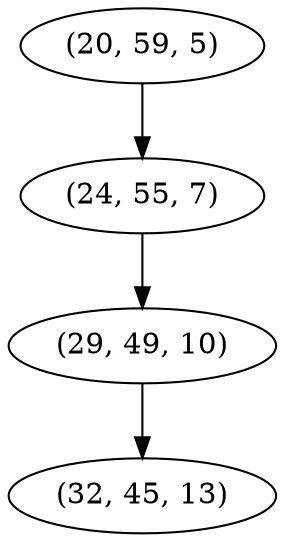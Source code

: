 digraph tree {
    "(20, 59, 5)";
    "(24, 55, 7)";
    "(29, 49, 10)";
    "(32, 45, 13)";
    "(20, 59, 5)" -> "(24, 55, 7)";
    "(24, 55, 7)" -> "(29, 49, 10)";
    "(29, 49, 10)" -> "(32, 45, 13)";
}
